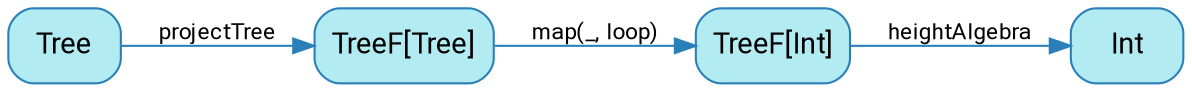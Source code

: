 digraph {
    bgcolor=transparent
    splines=false
    rankdir=LR

    // Default theme: enabled
    node[shape="rectangle" style="rounded,filled" color="#2980B9" fillcolor="#b2ebf2" fontcolor="#000000" fontname="Segoe UI,Roboto,Helvetica,Arial,sans-serif"]
    edge [color="#2980B9" fontcolor="#000000" fontname="Segoe UI,Roboto,Helvetica,Arial,sans-serif" fontsize=11]

    ListFList[label="TreeF[Tree]"]
    ListFA[label="TreeF[Int]"]
    B[label=Tree]
    A[label=Int]

    B         -> ListFList [label=projectTree]
    ListFList -> ListFA[label="map(_, loop)"]
    ListFA    -> A [label=heightAlgebra]
}
